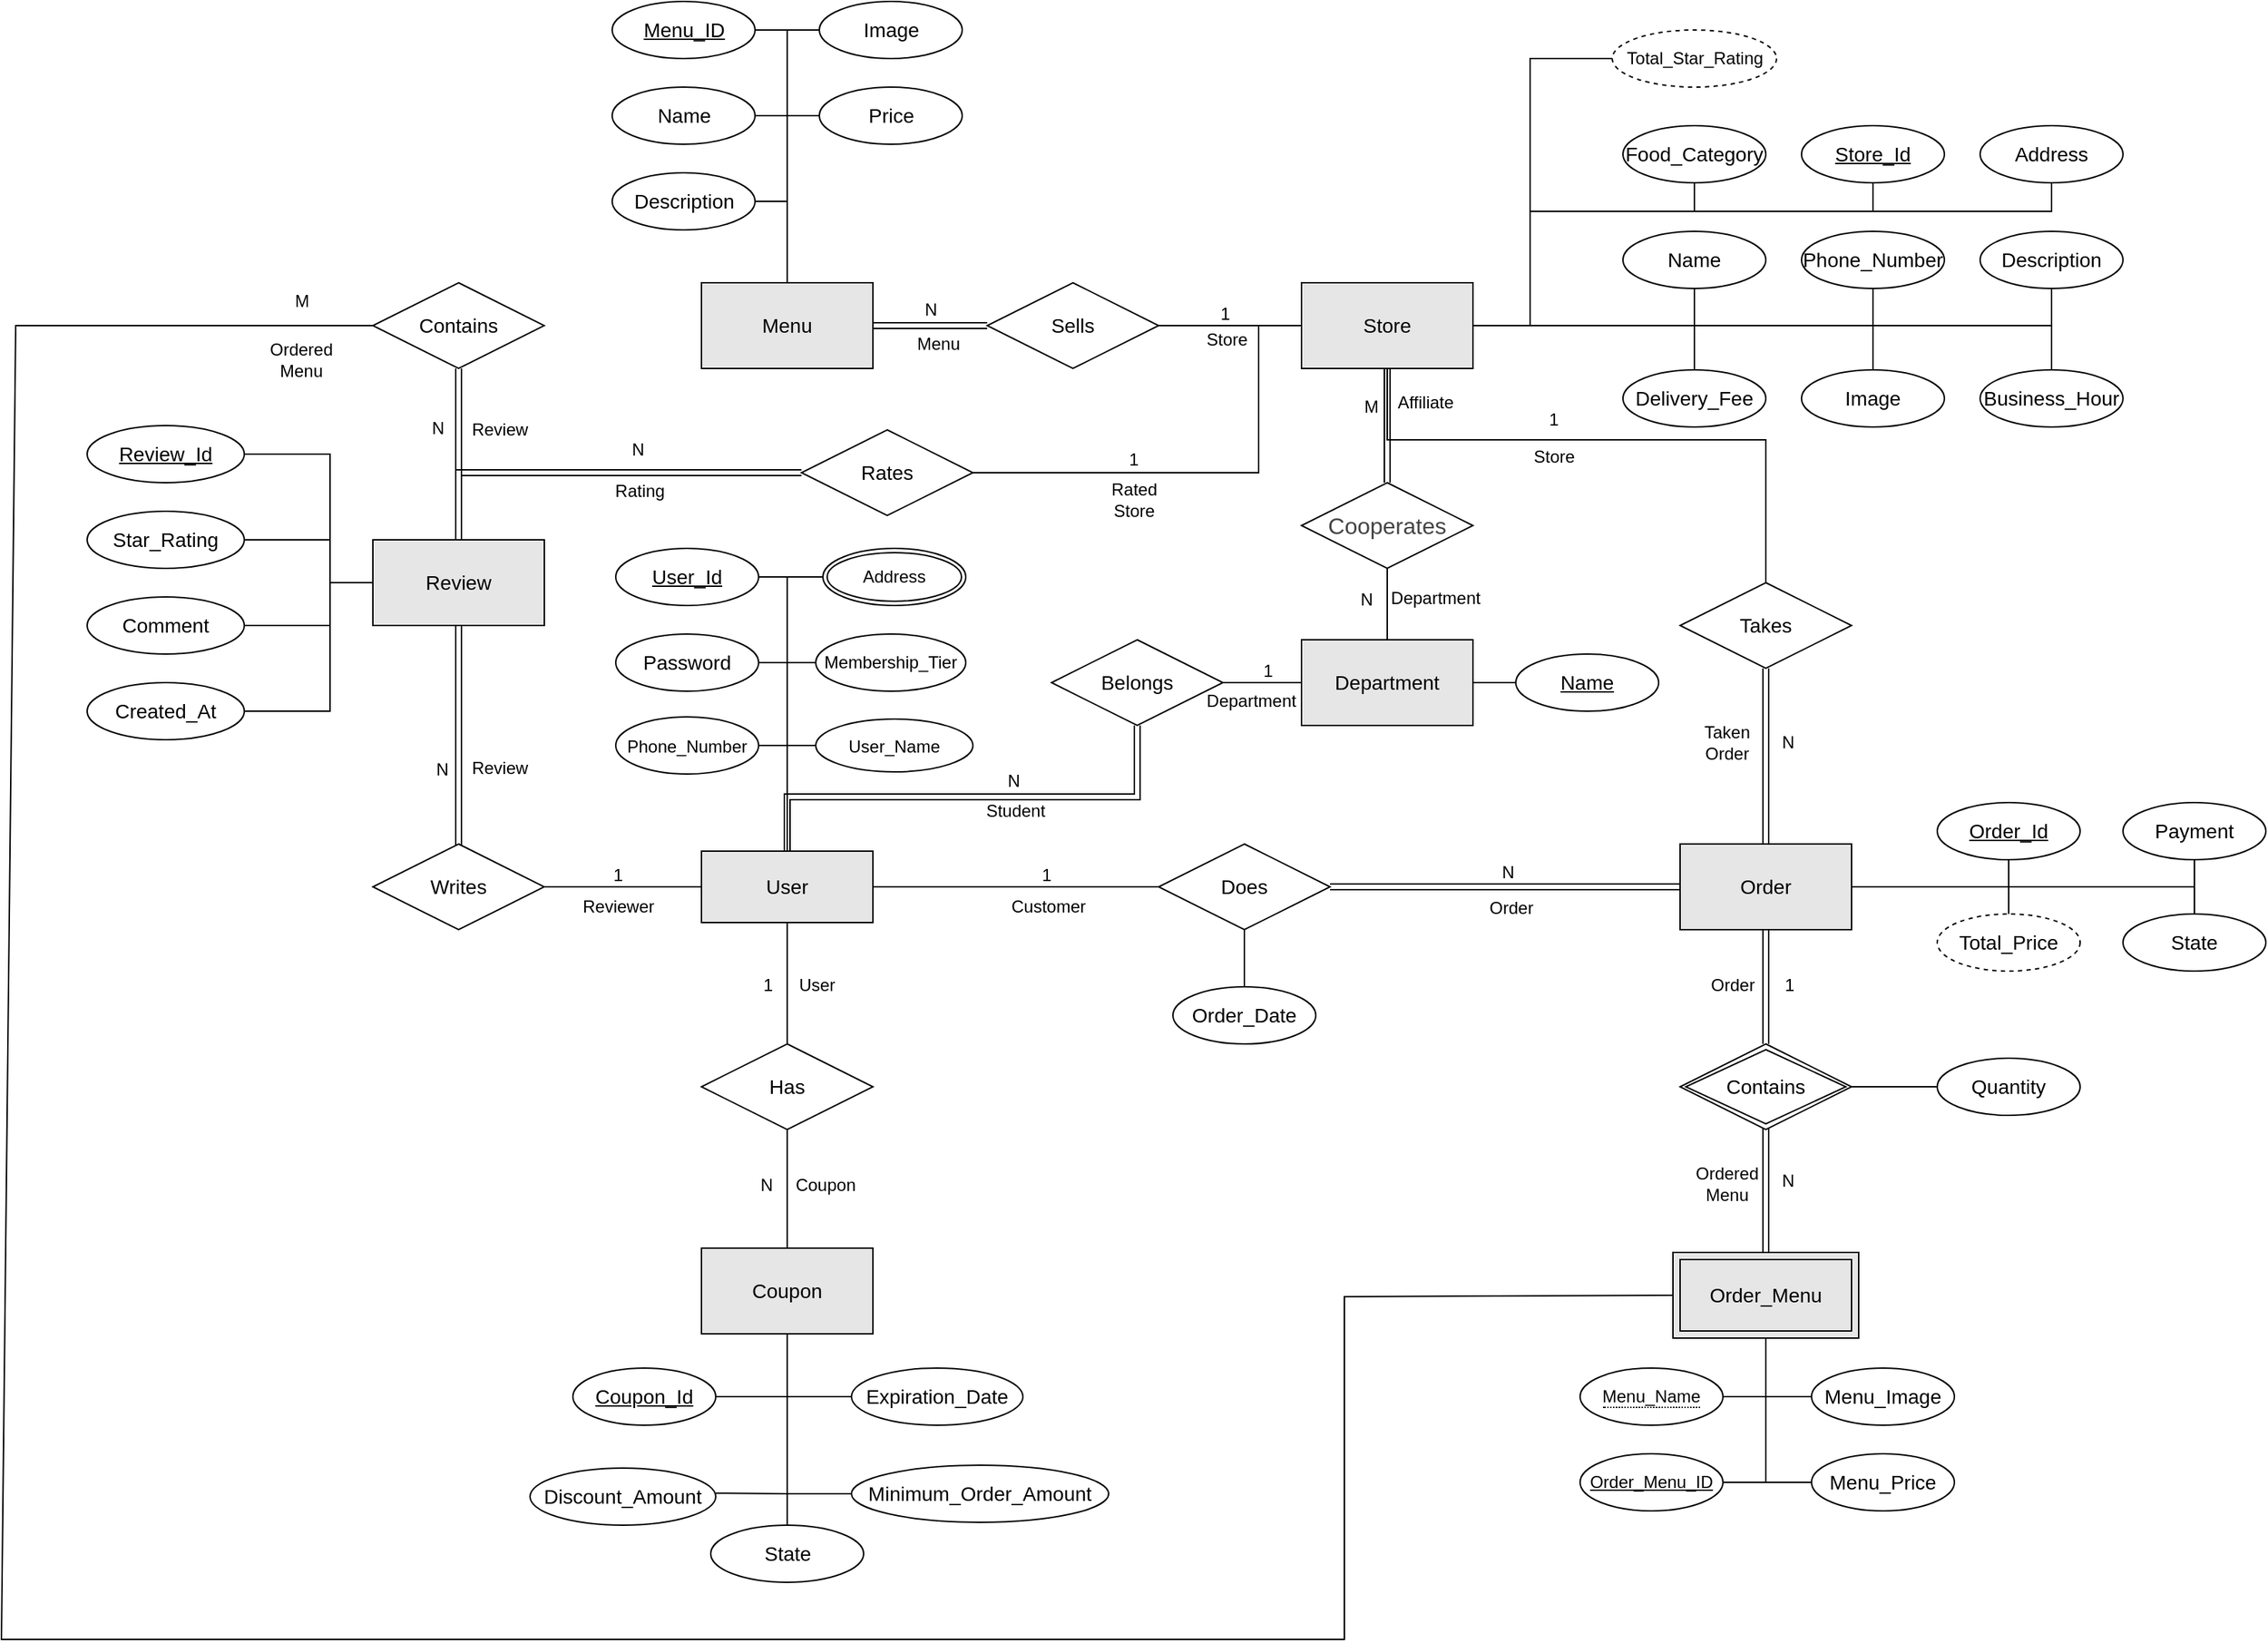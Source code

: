 <mxfile version="20.4.1" type="device"><diagram id="R2lEEEUBdFMjLlhIrx00" name="Page-1"><mxGraphModel dx="2926" dy="1026" grid="1" gridSize="10" guides="1" tooltips="1" connect="1" arrows="1" fold="1" page="1" pageScale="1" pageWidth="850" pageHeight="1100" math="0" shadow="0" extFonts="Permanent Marker^https://fonts.googleapis.com/css?family=Permanent+Marker"><root><mxCell id="0"/><mxCell id="1" parent="0"/><mxCell id="jQe9KhH2OmBvnfOYlKhN-51" value="&lt;font style=&quot;font-size: 14px;&quot;&gt;Order&lt;/font&gt;" style="rounded=0;whiteSpace=wrap;html=1;fillColor=#E6E6E6;" parent="1" vertex="1"><mxGeometry x="865" y="623" width="120" height="60" as="geometry"/></mxCell><mxCell id="jQe9KhH2OmBvnfOYlKhN-52" value="Order_Date" style="ellipse;whiteSpace=wrap;html=1;align=center;fontSize=14;" parent="1" vertex="1"><mxGeometry x="510" y="723" width="100" height="40" as="geometry"/></mxCell><mxCell id="jQe9KhH2OmBvnfOYlKhN-54" value="Order_Id" style="ellipse;whiteSpace=wrap;html=1;align=center;fontStyle=4;fontSize=14;" parent="1" vertex="1"><mxGeometry x="1045" y="594" width="100" height="40" as="geometry"/></mxCell><mxCell id="jQe9KhH2OmBvnfOYlKhN-67" value="&lt;span style=&quot;font-size: 14px;&quot;&gt;User&lt;br&gt;&lt;/span&gt;" style="rounded=0;whiteSpace=wrap;html=1;fillColor=#E6E6E6;" parent="1" vertex="1"><mxGeometry x="180" y="628" width="120" height="50" as="geometry"/></mxCell><mxCell id="jQe9KhH2OmBvnfOYlKhN-70" value="User_Id" style="ellipse;whiteSpace=wrap;html=1;align=center;fontStyle=4;fontSize=14;" parent="1" vertex="1"><mxGeometry x="120" y="416" width="100" height="40" as="geometry"/></mxCell><mxCell id="jQe9KhH2OmBvnfOYlKhN-74" value="Password" style="ellipse;whiteSpace=wrap;html=1;align=center;fontSize=14;" parent="1" vertex="1"><mxGeometry x="120" y="476" width="100" height="40" as="geometry"/></mxCell><mxCell id="jQe9KhH2OmBvnfOYlKhN-77" value="&lt;span style=&quot;font-size: 14px;&quot;&gt;Review&lt;/span&gt;" style="rounded=0;whiteSpace=wrap;html=1;fillColor=#E6E6E6;" parent="1" vertex="1"><mxGeometry x="-50" y="410" width="120" height="60" as="geometry"/></mxCell><mxCell id="jQe9KhH2OmBvnfOYlKhN-78" value="Comment" style="ellipse;whiteSpace=wrap;html=1;align=center;fontSize=14;" parent="1" vertex="1"><mxGeometry x="-250" y="450" width="110" height="40" as="geometry"/></mxCell><mxCell id="jQe9KhH2OmBvnfOYlKhN-82" value="Menu" style="whiteSpace=wrap;html=1;fontSize=14;fillColor=#E6E6E6;" parent="1" vertex="1"><mxGeometry x="180" y="230" width="120" height="60" as="geometry"/></mxCell><mxCell id="jQe9KhH2OmBvnfOYlKhN-83" value="Description" style="ellipse;whiteSpace=wrap;html=1;align=center;fontSize=14;" parent="1" vertex="1"><mxGeometry x="117.5" y="153" width="100" height="40" as="geometry"/></mxCell><mxCell id="jQe9KhH2OmBvnfOYlKhN-84" value="Price" style="ellipse;whiteSpace=wrap;html=1;align=center;fontSize=14;" parent="1" vertex="1"><mxGeometry x="262.5" y="93" width="100" height="40" as="geometry"/></mxCell><mxCell id="jQe9KhH2OmBvnfOYlKhN-86" value="Name" style="ellipse;whiteSpace=wrap;html=1;align=center;fontSize=14;" parent="1" vertex="1"><mxGeometry x="117.5" y="93" width="100" height="40" as="geometry"/></mxCell><mxCell id="jQe9KhH2OmBvnfOYlKhN-88" value="Image" style="ellipse;whiteSpace=wrap;html=1;align=center;fontSize=14;" parent="1" vertex="1"><mxGeometry x="262.5" y="33" width="100" height="40" as="geometry"/></mxCell><mxCell id="jQe9KhH2OmBvnfOYlKhN-90" value="&lt;span style=&quot;font-size: 14px;&quot;&gt;Coupon&lt;br&gt;&lt;/span&gt;" style="rounded=0;whiteSpace=wrap;html=1;fillColor=#E6E6E6;" parent="1" vertex="1"><mxGeometry x="180" y="906" width="120" height="60" as="geometry"/></mxCell><mxCell id="jQe9KhH2OmBvnfOYlKhN-94" value="Expiration_Date" style="ellipse;whiteSpace=wrap;html=1;align=center;fontSize=14;" parent="1" vertex="1"><mxGeometry x="285" y="990" width="120" height="40" as="geometry"/></mxCell><mxCell id="jQe9KhH2OmBvnfOYlKhN-95" value="Minimum_Order_Amount" style="ellipse;whiteSpace=wrap;html=1;align=center;fontSize=14;" parent="1" vertex="1"><mxGeometry x="285" y="1058" width="180" height="40" as="geometry"/></mxCell><mxCell id="jQe9KhH2OmBvnfOYlKhN-97" value="Coupon_Id" style="ellipse;whiteSpace=wrap;html=1;align=center;fontStyle=4;fontSize=14;" parent="1" vertex="1"><mxGeometry x="90" y="990" width="100" height="40" as="geometry"/></mxCell><mxCell id="jQe9KhH2OmBvnfOYlKhN-98" value="Menu_ID" style="ellipse;whiteSpace=wrap;html=1;align=center;fontStyle=4;fontSize=14;" parent="1" vertex="1"><mxGeometry x="117.5" y="33" width="100" height="40" as="geometry"/></mxCell><mxCell id="jQe9KhH2OmBvnfOYlKhN-99" value="Discount_Amount" style="ellipse;whiteSpace=wrap;html=1;align=center;fontSize=14;" parent="1" vertex="1"><mxGeometry x="60" y="1060" width="130" height="40" as="geometry"/></mxCell><mxCell id="jQe9KhH2OmBvnfOYlKhN-100" value="&lt;span style=&quot;font-size: 14px;&quot;&gt;Store&lt;/span&gt;" style="rounded=0;whiteSpace=wrap;html=1;fillColor=#E6E6E6;" parent="1" vertex="1"><mxGeometry x="600" y="230" width="120" height="60" as="geometry"/></mxCell><mxCell id="jQe9KhH2OmBvnfOYlKhN-101" value="Store_Id" style="ellipse;whiteSpace=wrap;html=1;align=center;fontStyle=4;fontSize=14;" parent="1" vertex="1"><mxGeometry x="950" y="120" width="100" height="40" as="geometry"/></mxCell><mxCell id="jQe9KhH2OmBvnfOYlKhN-102" value="Food_Category" style="ellipse;whiteSpace=wrap;html=1;align=center;fontSize=14;" parent="1" vertex="1"><mxGeometry x="825" y="120" width="100" height="40" as="geometry"/></mxCell><mxCell id="jQe9KhH2OmBvnfOYlKhN-103" value="Phone_Number" style="ellipse;whiteSpace=wrap;html=1;align=center;fontSize=14;" parent="1" vertex="1"><mxGeometry x="950" y="194" width="100" height="40" as="geometry"/></mxCell><mxCell id="jQe9KhH2OmBvnfOYlKhN-105" value="Name" style="ellipse;whiteSpace=wrap;html=1;align=center;fontSize=14;" parent="1" vertex="1"><mxGeometry x="825" y="194" width="100" height="40" as="geometry"/></mxCell><mxCell id="jQe9KhH2OmBvnfOYlKhN-106" value="Delivery_Fee" style="ellipse;whiteSpace=wrap;html=1;align=center;fontSize=14;" parent="1" vertex="1"><mxGeometry x="825" y="291" width="100" height="40" as="geometry"/></mxCell><mxCell id="jQe9KhH2OmBvnfOYlKhN-108" value="Description" style="ellipse;whiteSpace=wrap;html=1;align=center;fontSize=14;" parent="1" vertex="1"><mxGeometry x="1075" y="194" width="100" height="40" as="geometry"/></mxCell><mxCell id="jQe9KhH2OmBvnfOYlKhN-109" value="Address" style="ellipse;whiteSpace=wrap;html=1;align=center;fontSize=14;" parent="1" vertex="1"><mxGeometry x="1075" y="120" width="100" height="40" as="geometry"/></mxCell><mxCell id="jQe9KhH2OmBvnfOYlKhN-112" value="Does" style="shape=rhombus;perimeter=rhombusPerimeter;whiteSpace=wrap;html=1;align=center;fontSize=14;" parent="1" vertex="1"><mxGeometry x="500" y="623" width="120" height="60" as="geometry"/></mxCell><mxCell id="jQe9KhH2OmBvnfOYlKhN-137" value="Has" style="shape=rhombus;perimeter=rhombusPerimeter;whiteSpace=wrap;html=1;align=center;fontSize=14;" parent="1" vertex="1"><mxGeometry x="180" y="763" width="120" height="60" as="geometry"/></mxCell><mxCell id="jQe9KhH2OmBvnfOYlKhN-166" value="Sells" style="shape=rhombus;perimeter=rhombusPerimeter;whiteSpace=wrap;html=1;align=center;fontSize=14;" parent="1" vertex="1"><mxGeometry x="380" y="230" width="120" height="60" as="geometry"/></mxCell><mxCell id="jQe9KhH2OmBvnfOYlKhN-188" value="Quantity" style="ellipse;whiteSpace=wrap;html=1;align=center;fontSize=14;" parent="1" vertex="1"><mxGeometry x="1045" y="773" width="100" height="40" as="geometry"/></mxCell><mxCell id="jQe9KhH2OmBvnfOYlKhN-192" style="edgeStyle=orthogonalEdgeStyle;rounded=0;orthogonalLoop=1;jettySize=auto;html=1;exitX=0.5;exitY=1;exitDx=0;exitDy=0;fontSize=14;" parent="1" source="jQe9KhH2OmBvnfOYlKhN-188" target="jQe9KhH2OmBvnfOYlKhN-188" edge="1"><mxGeometry relative="1" as="geometry"/></mxCell><mxCell id="jQe9KhH2OmBvnfOYlKhN-195" style="edgeStyle=orthogonalEdgeStyle;rounded=0;orthogonalLoop=1;jettySize=auto;html=1;exitX=0.5;exitY=1;exitDx=0;exitDy=0;fontSize=14;" parent="1" edge="1"><mxGeometry relative="1" as="geometry"><mxPoint x="915" y="953" as="sourcePoint"/><mxPoint x="915" y="953" as="targetPoint"/></mxGeometry></mxCell><mxCell id="jQe9KhH2OmBvnfOYlKhN-223" value="" style="endArrow=none;html=1;rounded=0;fontSize=14;exitX=0;exitY=0.5;exitDx=0;exitDy=0;" parent="1" source="jQe9KhH2OmBvnfOYlKhN-166" edge="1"><mxGeometry width="50" height="50" relative="1" as="geometry"><mxPoint x="1439.645" y="-75.858" as="sourcePoint"/><mxPoint x="380" y="260" as="targetPoint"/></mxGeometry></mxCell><mxCell id="9bkJQVhKCYeDRtQOAwXz-4" value="Takes" style="shape=rhombus;perimeter=rhombusPerimeter;whiteSpace=wrap;html=1;align=center;fontSize=14;" parent="1" vertex="1"><mxGeometry x="865" y="440" width="120" height="60" as="geometry"/></mxCell><mxCell id="9bkJQVhKCYeDRtQOAwXz-5" value="&lt;span style=&quot;font-size: 14px;&quot;&gt;Order_Menu&lt;/span&gt;" style="shape=ext;margin=3;double=1;whiteSpace=wrap;html=1;align=center;fillColor=#E6E6E6;" parent="1" vertex="1"><mxGeometry x="860" y="909" width="130" height="60" as="geometry"/></mxCell><mxCell id="vuVO-9gHXIdTGGNlc-cS-1" style="edgeStyle=orthogonalEdgeStyle;rounded=0;orthogonalLoop=1;jettySize=auto;html=1;exitX=0.5;exitY=1;exitDx=0;exitDy=0;" parent="1" source="jQe9KhH2OmBvnfOYlKhN-101" target="jQe9KhH2OmBvnfOYlKhN-101" edge="1"><mxGeometry relative="1" as="geometry"/></mxCell><mxCell id="vuVO-9gHXIdTGGNlc-cS-3" value="Star_Rating" style="ellipse;whiteSpace=wrap;html=1;align=center;fontSize=14;" parent="1" vertex="1"><mxGeometry x="-250" y="390" width="110" height="40" as="geometry"/></mxCell><mxCell id="vuVO-9gHXIdTGGNlc-cS-4" value="Created_At" style="ellipse;whiteSpace=wrap;html=1;align=center;fontSize=14;" parent="1" vertex="1"><mxGeometry x="-250" y="510" width="110" height="40" as="geometry"/></mxCell><mxCell id="vuVO-9gHXIdTGGNlc-cS-6" value="&lt;u&gt;Review_Id&lt;/u&gt;" style="ellipse;whiteSpace=wrap;html=1;align=center;fontSize=14;" parent="1" vertex="1"><mxGeometry x="-250" y="330" width="110" height="40" as="geometry"/></mxCell><mxCell id="vuVO-9gHXIdTGGNlc-cS-17" value="Menu_Price" style="ellipse;whiteSpace=wrap;html=1;align=center;fontSize=14;" parent="1" vertex="1"><mxGeometry x="957" y="1050" width="100" height="40" as="geometry"/></mxCell><mxCell id="vuVO-9gHXIdTGGNlc-cS-20" value="Menu_Image" style="ellipse;whiteSpace=wrap;html=1;align=center;fontSize=14;" parent="1" vertex="1"><mxGeometry x="957" y="990" width="100" height="40" as="geometry"/></mxCell><mxCell id="vuVO-9gHXIdTGGNlc-cS-22" value="Image" style="ellipse;whiteSpace=wrap;html=1;align=center;fontSize=14;" parent="1" vertex="1"><mxGeometry x="950" y="291" width="100" height="40" as="geometry"/></mxCell><mxCell id="vuVO-9gHXIdTGGNlc-cS-24" value="Business_Hour" style="ellipse;whiteSpace=wrap;html=1;align=center;fontSize=14;" parent="1" vertex="1"><mxGeometry x="1075" y="291" width="100" height="40" as="geometry"/></mxCell><mxCell id="vuVO-9gHXIdTGGNlc-cS-26" value="" style="endArrow=none;html=1;rounded=0;entryX=0.5;entryY=1;entryDx=0;entryDy=0;exitX=0.5;exitY=0;exitDx=0;exitDy=0;" parent="1" source="jQe9KhH2OmBvnfOYlKhN-52" target="jQe9KhH2OmBvnfOYlKhN-112" edge="1"><mxGeometry width="50" height="50" relative="1" as="geometry"><mxPoint x="520" y="773" as="sourcePoint"/><mxPoint x="570" y="723" as="targetPoint"/></mxGeometry></mxCell><mxCell id="vuVO-9gHXIdTGGNlc-cS-32" value="Contains" style="shape=rhombus;perimeter=rhombusPerimeter;whiteSpace=wrap;html=1;align=center;fontSize=14;" parent="1" vertex="1"><mxGeometry x="-50" y="230" width="120" height="60" as="geometry"/></mxCell><mxCell id="vuVO-9gHXIdTGGNlc-cS-33" value="Rates" style="shape=rhombus;perimeter=rhombusPerimeter;whiteSpace=wrap;html=1;align=center;fontSize=14;" parent="1" vertex="1"><mxGeometry x="250" y="333" width="120" height="60" as="geometry"/></mxCell><mxCell id="vuVO-9gHXIdTGGNlc-cS-41" value="" style="endArrow=none;html=1;rounded=0;entryX=1;entryY=0.5;entryDx=0;entryDy=0;exitX=0;exitY=0.5;exitDx=0;exitDy=0;" parent="1" source="jQe9KhH2OmBvnfOYlKhN-77" target="vuVO-9gHXIdTGGNlc-cS-6" edge="1"><mxGeometry width="50" height="50" relative="1" as="geometry"><mxPoint x="-320" y="420" as="sourcePoint"/><mxPoint x="-270" y="370" as="targetPoint"/><Array as="points"><mxPoint x="-80" y="440"/><mxPoint x="-80" y="350"/></Array></mxGeometry></mxCell><mxCell id="vuVO-9gHXIdTGGNlc-cS-43" value="" style="endArrow=none;html=1;rounded=0;entryX=1;entryY=0.5;entryDx=0;entryDy=0;exitX=0;exitY=0.5;exitDx=0;exitDy=0;" parent="1" source="jQe9KhH2OmBvnfOYlKhN-77" target="vuVO-9gHXIdTGGNlc-cS-3" edge="1"><mxGeometry width="50" height="50" relative="1" as="geometry"><mxPoint x="-40" y="450.0" as="sourcePoint"/><mxPoint x="-130" y="360" as="targetPoint"/><Array as="points"><mxPoint x="-80" y="440"/><mxPoint x="-80" y="410"/></Array></mxGeometry></mxCell><mxCell id="vuVO-9gHXIdTGGNlc-cS-44" value="" style="endArrow=none;html=1;rounded=0;entryX=1;entryY=0.5;entryDx=0;entryDy=0;exitX=0;exitY=0.5;exitDx=0;exitDy=0;" parent="1" source="jQe9KhH2OmBvnfOYlKhN-77" target="vuVO-9gHXIdTGGNlc-cS-4" edge="1"><mxGeometry width="50" height="50" relative="1" as="geometry"><mxPoint x="-30" y="460.0" as="sourcePoint"/><mxPoint x="-120" y="370" as="targetPoint"/><Array as="points"><mxPoint x="-80" y="440"/><mxPoint x="-80" y="530"/></Array></mxGeometry></mxCell><mxCell id="vuVO-9gHXIdTGGNlc-cS-45" value="" style="endArrow=none;html=1;rounded=0;entryX=1;entryY=0.5;entryDx=0;entryDy=0;exitX=0;exitY=0.5;exitDx=0;exitDy=0;" parent="1" source="jQe9KhH2OmBvnfOYlKhN-77" target="jQe9KhH2OmBvnfOYlKhN-78" edge="1"><mxGeometry width="50" height="50" relative="1" as="geometry"><mxPoint x="-20" y="470.0" as="sourcePoint"/><mxPoint x="-110" y="380" as="targetPoint"/><Array as="points"><mxPoint x="-80" y="440"/><mxPoint x="-80" y="470"/></Array></mxGeometry></mxCell><mxCell id="vuVO-9gHXIdTGGNlc-cS-46" value="" style="endArrow=none;html=1;rounded=0;entryX=1;entryY=0.5;entryDx=0;entryDy=0;exitX=0.5;exitY=0;exitDx=0;exitDy=0;" parent="1" source="jQe9KhH2OmBvnfOYlKhN-82" target="jQe9KhH2OmBvnfOYlKhN-83" edge="1"><mxGeometry width="50" height="50" relative="1" as="geometry"><mxPoint x="-10" y="480.0" as="sourcePoint"/><mxPoint x="-100" y="390" as="targetPoint"/><Array as="points"><mxPoint x="240" y="173"/></Array></mxGeometry></mxCell><mxCell id="vuVO-9gHXIdTGGNlc-cS-47" value="" style="endArrow=none;html=1;rounded=0;entryX=1;entryY=0.5;entryDx=0;entryDy=0;" parent="1" target="jQe9KhH2OmBvnfOYlKhN-86" edge="1"><mxGeometry width="50" height="50" relative="1" as="geometry"><mxPoint x="240" y="230" as="sourcePoint"/><mxPoint x="227.5" y="160" as="targetPoint"/><Array as="points"><mxPoint x="240" y="113"/></Array></mxGeometry></mxCell><mxCell id="vuVO-9gHXIdTGGNlc-cS-48" value="" style="endArrow=none;html=1;rounded=0;entryX=1;entryY=0.5;entryDx=0;entryDy=0;" parent="1" target="jQe9KhH2OmBvnfOYlKhN-98" edge="1"><mxGeometry width="50" height="50" relative="1" as="geometry"><mxPoint x="240" y="170.0" as="sourcePoint"/><mxPoint x="220" y="30" as="targetPoint"/><Array as="points"><mxPoint x="240" y="53"/></Array></mxGeometry></mxCell><mxCell id="vuVO-9gHXIdTGGNlc-cS-49" value="" style="endArrow=none;html=1;rounded=0;entryX=0;entryY=0.5;entryDx=0;entryDy=0;exitX=0.5;exitY=0;exitDx=0;exitDy=0;" parent="1" source="jQe9KhH2OmBvnfOYlKhN-82" target="jQe9KhH2OmBvnfOYlKhN-88" edge="1"><mxGeometry width="50" height="50" relative="1" as="geometry"><mxPoint x="260" y="250.0" as="sourcePoint"/><mxPoint x="237.5" y="110" as="targetPoint"/><Array as="points"><mxPoint x="240" y="53"/></Array></mxGeometry></mxCell><mxCell id="vuVO-9gHXIdTGGNlc-cS-50" value="" style="endArrow=none;html=1;rounded=0;entryX=0;entryY=0.5;entryDx=0;entryDy=0;exitX=0.5;exitY=0;exitDx=0;exitDy=0;" parent="1" source="jQe9KhH2OmBvnfOYlKhN-82" target="jQe9KhH2OmBvnfOYlKhN-84" edge="1"><mxGeometry width="50" height="50" relative="1" as="geometry"><mxPoint x="250" y="240.0" as="sourcePoint"/><mxPoint x="272.5" y="40" as="targetPoint"/><Array as="points"><mxPoint x="240" y="113"/></Array></mxGeometry></mxCell><mxCell id="vuVO-9gHXIdTGGNlc-cS-51" value="" style="endArrow=none;html=1;rounded=0;entryX=0.5;entryY=1;entryDx=0;entryDy=0;exitX=1;exitY=0.5;exitDx=0;exitDy=0;" parent="1" source="jQe9KhH2OmBvnfOYlKhN-100" target="jQe9KhH2OmBvnfOYlKhN-102" edge="1"><mxGeometry width="50" height="50" relative="1" as="geometry"><mxPoint x="770" y="293.0" as="sourcePoint"/><mxPoint x="792.5" y="93" as="targetPoint"/><Array as="points"><mxPoint x="760" y="260"/><mxPoint x="760" y="180"/><mxPoint x="875" y="180"/></Array></mxGeometry></mxCell><mxCell id="vuVO-9gHXIdTGGNlc-cS-52" value="" style="endArrow=none;html=1;rounded=0;entryX=0.5;entryY=1;entryDx=0;entryDy=0;exitX=1;exitY=0.5;exitDx=0;exitDy=0;" parent="1" source="jQe9KhH2OmBvnfOYlKhN-100" target="jQe9KhH2OmBvnfOYlKhN-105" edge="1"><mxGeometry width="50" height="50" relative="1" as="geometry"><mxPoint x="730" y="270" as="sourcePoint"/><mxPoint x="810" y="150" as="targetPoint"/><Array as="points"><mxPoint x="760" y="260"/><mxPoint x="875" y="260"/></Array></mxGeometry></mxCell><mxCell id="vuVO-9gHXIdTGGNlc-cS-53" value="" style="endArrow=none;html=1;rounded=0;entryX=0.5;entryY=1;entryDx=0;entryDy=0;" parent="1" target="jQe9KhH2OmBvnfOYlKhN-101" edge="1"><mxGeometry width="50" height="50" relative="1" as="geometry"><mxPoint x="720" y="260" as="sourcePoint"/><mxPoint x="860" y="170" as="targetPoint"/><Array as="points"><mxPoint x="760" y="260"/><mxPoint x="760" y="180"/><mxPoint x="1000" y="180"/></Array></mxGeometry></mxCell><mxCell id="vuVO-9gHXIdTGGNlc-cS-54" value="" style="endArrow=none;html=1;rounded=0;entryX=0.5;entryY=1;entryDx=0;entryDy=0;exitX=1;exitY=0.5;exitDx=0;exitDy=0;" parent="1" source="jQe9KhH2OmBvnfOYlKhN-100" target="jQe9KhH2OmBvnfOYlKhN-109" edge="1"><mxGeometry width="50" height="50" relative="1" as="geometry"><mxPoint x="970" y="260" as="sourcePoint"/><mxPoint x="1100" y="160" as="targetPoint"/><Array as="points"><mxPoint x="760" y="260"/><mxPoint x="760" y="180"/><mxPoint x="1125" y="180"/></Array></mxGeometry></mxCell><mxCell id="vuVO-9gHXIdTGGNlc-cS-55" value="" style="endArrow=none;html=1;rounded=0;entryX=0.5;entryY=1;entryDx=0;entryDy=0;" parent="1" target="jQe9KhH2OmBvnfOYlKhN-103" edge="1"><mxGeometry width="50" height="50" relative="1" as="geometry"><mxPoint x="720" y="260" as="sourcePoint"/><mxPoint x="860" y="240" as="targetPoint"/><Array as="points"><mxPoint x="1000" y="260"/></Array></mxGeometry></mxCell><mxCell id="vuVO-9gHXIdTGGNlc-cS-56" value="" style="endArrow=none;html=1;rounded=0;exitX=1;exitY=0.5;exitDx=0;exitDy=0;entryX=0.5;entryY=1;entryDx=0;entryDy=0;" parent="1" target="jQe9KhH2OmBvnfOYlKhN-108" edge="1"><mxGeometry width="50" height="50" relative="1" as="geometry"><mxPoint x="995" y="260" as="sourcePoint"/><mxPoint x="1125" y="240" as="targetPoint"/><Array as="points"><mxPoint x="1035" y="260"/><mxPoint x="1125" y="260"/></Array></mxGeometry></mxCell><mxCell id="vuVO-9gHXIdTGGNlc-cS-57" value="" style="endArrow=none;html=1;rounded=0;entryX=0.5;entryY=0;entryDx=0;entryDy=0;" parent="1" target="jQe9KhH2OmBvnfOYlKhN-106" edge="1"><mxGeometry width="50" height="50" relative="1" as="geometry"><mxPoint x="720" y="260" as="sourcePoint"/><mxPoint x="850" y="300" as="targetPoint"/><Array as="points"><mxPoint x="875" y="260"/></Array></mxGeometry></mxCell><mxCell id="vuVO-9gHXIdTGGNlc-cS-58" value="" style="endArrow=none;html=1;rounded=0;entryX=0.5;entryY=0;entryDx=0;entryDy=0;" parent="1" target="vuVO-9gHXIdTGGNlc-cS-22" edge="1"><mxGeometry width="50" height="50" relative="1" as="geometry"><mxPoint x="870" y="260" as="sourcePoint"/><mxPoint x="1000" y="290" as="targetPoint"/><Array as="points"><mxPoint x="1000" y="260"/></Array></mxGeometry></mxCell><mxCell id="vuVO-9gHXIdTGGNlc-cS-59" value="" style="endArrow=none;html=1;rounded=0;exitX=1;exitY=0.5;exitDx=0;exitDy=0;entryX=0.5;entryY=0;entryDx=0;entryDy=0;" parent="1" source="jQe9KhH2OmBvnfOYlKhN-100" target="vuVO-9gHXIdTGGNlc-cS-24" edge="1"><mxGeometry width="50" height="50" relative="1" as="geometry"><mxPoint x="740" y="280" as="sourcePoint"/><mxPoint x="870" y="310" as="targetPoint"/><Array as="points"><mxPoint x="1125" y="260"/></Array></mxGeometry></mxCell><mxCell id="vuVO-9gHXIdTGGNlc-cS-61" value="Payment" style="ellipse;whiteSpace=wrap;html=1;align=center;fontSize=14;" parent="1" vertex="1"><mxGeometry x="1175" y="594" width="100" height="40" as="geometry"/></mxCell><mxCell id="vuVO-9gHXIdTGGNlc-cS-62" value="State" style="ellipse;whiteSpace=wrap;html=1;align=center;fontSize=14;" parent="1" vertex="1"><mxGeometry x="1175" y="672" width="100" height="40" as="geometry"/></mxCell><mxCell id="vuVO-9gHXIdTGGNlc-cS-64" value="Total_Price" style="ellipse;whiteSpace=wrap;html=1;align=center;dashed=1;fontSize=14;" parent="1" vertex="1"><mxGeometry x="1045" y="672" width="100" height="40" as="geometry"/></mxCell><mxCell id="vuVO-9gHXIdTGGNlc-cS-65" value="" style="endArrow=none;html=1;rounded=0;fontSize=14;exitX=1;exitY=0.5;exitDx=0;exitDy=0;entryX=0.5;entryY=1;entryDx=0;entryDy=0;" parent="1" source="jQe9KhH2OmBvnfOYlKhN-51" target="jQe9KhH2OmBvnfOYlKhN-54" edge="1"><mxGeometry width="50" height="50" relative="1" as="geometry"><mxPoint x="990" y="652.71" as="sourcePoint"/><mxPoint x="1105" y="653" as="targetPoint"/><Array as="points"><mxPoint x="1095" y="653"/></Array></mxGeometry></mxCell><mxCell id="vuVO-9gHXIdTGGNlc-cS-66" value="" style="endArrow=none;html=1;rounded=0;fontSize=14;entryX=0.5;entryY=1;entryDx=0;entryDy=0;exitX=1;exitY=0.5;exitDx=0;exitDy=0;" parent="1" source="jQe9KhH2OmBvnfOYlKhN-51" target="vuVO-9gHXIdTGGNlc-cS-61" edge="1"><mxGeometry width="50" height="50" relative="1" as="geometry"><mxPoint x="985" y="650" as="sourcePoint"/><mxPoint x="1105" y="644" as="targetPoint"/><Array as="points"><mxPoint x="1225" y="653"/></Array></mxGeometry></mxCell><mxCell id="vuVO-9gHXIdTGGNlc-cS-67" value="" style="endArrow=none;html=1;rounded=0;fontSize=14;entryX=0.5;entryY=0;entryDx=0;entryDy=0;exitX=1;exitY=0.5;exitDx=0;exitDy=0;" parent="1" source="jQe9KhH2OmBvnfOYlKhN-51" target="vuVO-9gHXIdTGGNlc-cS-64" edge="1"><mxGeometry width="50" height="50" relative="1" as="geometry"><mxPoint x="995" y="663" as="sourcePoint"/><mxPoint x="1235" y="644" as="targetPoint"/><Array as="points"><mxPoint x="1095" y="653"/></Array></mxGeometry></mxCell><mxCell id="vuVO-9gHXIdTGGNlc-cS-68" value="" style="endArrow=none;html=1;rounded=0;fontSize=14;entryX=0.5;entryY=0;entryDx=0;entryDy=0;exitX=1;exitY=0.5;exitDx=0;exitDy=0;" parent="1" source="jQe9KhH2OmBvnfOYlKhN-51" target="vuVO-9gHXIdTGGNlc-cS-62" edge="1"><mxGeometry width="50" height="50" relative="1" as="geometry"><mxPoint x="1015" y="678" as="sourcePoint"/><mxPoint x="1125" y="697" as="targetPoint"/><Array as="points"><mxPoint x="1225" y="653"/></Array></mxGeometry></mxCell><mxCell id="vuVO-9gHXIdTGGNlc-cS-69" value="" style="endArrow=none;html=1;rounded=0;fontSize=14;entryX=1;entryY=0.5;entryDx=0;entryDy=0;exitX=0;exitY=0.5;exitDx=0;exitDy=0;" parent="1" source="jQe9KhH2OmBvnfOYlKhN-188" target="8A7jmONzEqs6RHmOgob2-55" edge="1"><mxGeometry width="50" height="50" relative="1" as="geometry"><mxPoint x="935" y="773" as="sourcePoint"/><mxPoint x="985.0" y="793" as="targetPoint"/></mxGeometry></mxCell><mxCell id="KkIV8xz8ouu-yPMejoj8-1" value="" style="endArrow=none;html=1;rounded=0;fontSize=14;entryX=1;entryY=0.5;entryDx=0;entryDy=0;exitX=0.5;exitY=0;exitDx=0;exitDy=0;" parent="1" source="jQe9KhH2OmBvnfOYlKhN-67" target="jQe9KhH2OmBvnfOYlKhN-74" edge="1"><mxGeometry width="50" height="50" relative="1" as="geometry"><mxPoint x="320" y="634" as="sourcePoint"/><mxPoint x="320" y="554" as="targetPoint"/><Array as="points"><mxPoint x="240" y="496"/></Array></mxGeometry></mxCell><mxCell id="KkIV8xz8ouu-yPMejoj8-2" value="" style="endArrow=none;html=1;rounded=0;fontSize=14;entryX=1;entryY=0.5;entryDx=0;entryDy=0;exitX=0.5;exitY=0;exitDx=0;exitDy=0;" parent="1" source="jQe9KhH2OmBvnfOYlKhN-67" target="jQe9KhH2OmBvnfOYlKhN-70" edge="1"><mxGeometry width="50" height="50" relative="1" as="geometry"><mxPoint x="250" y="598" as="sourcePoint"/><mxPoint x="230" y="540" as="targetPoint"/><Array as="points"><mxPoint x="240" y="436"/></Array></mxGeometry></mxCell><mxCell id="KkIV8xz8ouu-yPMejoj8-3" value="" style="endArrow=none;html=1;rounded=0;fontSize=14;entryX=0;entryY=0.5;entryDx=0;entryDy=0;exitX=0.5;exitY=0;exitDx=0;exitDy=0;" parent="1" source="jQe9KhH2OmBvnfOYlKhN-67" target="KkIV8xz8ouu-yPMejoj8-15" edge="1"><mxGeometry width="50" height="50" relative="1" as="geometry"><mxPoint x="260" y="608" as="sourcePoint"/><mxPoint x="262.5" y="460.0" as="targetPoint"/><Array as="points"><mxPoint x="240" y="436"/></Array></mxGeometry></mxCell><mxCell id="KkIV8xz8ouu-yPMejoj8-4" value="" style="endArrow=none;html=1;rounded=0;fontSize=14;entryX=0;entryY=0.5;entryDx=0;entryDy=0;" parent="1" source="jQe9KhH2OmBvnfOYlKhN-67" target="8A7jmONzEqs6RHmOgob2-52" edge="1"><mxGeometry width="50" height="50" relative="1" as="geometry"><mxPoint x="270" y="618" as="sourcePoint"/><mxPoint x="265.0" y="520.0" as="targetPoint"/><Array as="points"><mxPoint x="240" y="496"/></Array></mxGeometry></mxCell><mxCell id="KkIV8xz8ouu-yPMejoj8-5" value="" style="endArrow=none;html=1;rounded=0;fontSize=14;entryX=1;entryY=0.5;entryDx=0;entryDy=0;exitX=0.5;exitY=1;exitDx=0;exitDy=0;" parent="1" source="jQe9KhH2OmBvnfOYlKhN-90" target="jQe9KhH2OmBvnfOYlKhN-97" edge="1"><mxGeometry width="50" height="50" relative="1" as="geometry"><mxPoint x="239.81" y="990" as="sourcePoint"/><mxPoint x="239.81" y="1073" as="targetPoint"/><Array as="points"><mxPoint x="240" y="1010"/></Array></mxGeometry></mxCell><mxCell id="KkIV8xz8ouu-yPMejoj8-6" value="" style="endArrow=none;html=1;rounded=0;fontSize=14;entryX=0.998;entryY=0.44;entryDx=0;entryDy=0;entryPerimeter=0;" parent="1" target="jQe9KhH2OmBvnfOYlKhN-99" edge="1"><mxGeometry width="50" height="50" relative="1" as="geometry"><mxPoint x="240" y="970" as="sourcePoint"/><mxPoint x="215" y="1020" as="targetPoint"/><Array as="points"><mxPoint x="240" y="1078"/></Array></mxGeometry></mxCell><mxCell id="KkIV8xz8ouu-yPMejoj8-7" value="" style="endArrow=none;html=1;rounded=0;fontSize=14;entryX=0;entryY=0.5;entryDx=0;entryDy=0;exitX=0.5;exitY=1;exitDx=0;exitDy=0;" parent="1" source="jQe9KhH2OmBvnfOYlKhN-90" target="jQe9KhH2OmBvnfOYlKhN-94" edge="1"><mxGeometry width="50" height="50" relative="1" as="geometry"><mxPoint x="250" y="980" as="sourcePoint"/><mxPoint x="214.74" y="1087.6" as="targetPoint"/><Array as="points"><mxPoint x="240" y="1010"/></Array></mxGeometry></mxCell><mxCell id="KkIV8xz8ouu-yPMejoj8-8" value="" style="endArrow=none;html=1;rounded=0;fontSize=14;entryX=0;entryY=0.5;entryDx=0;entryDy=0;exitX=0.5;exitY=1;exitDx=0;exitDy=0;" parent="1" source="jQe9KhH2OmBvnfOYlKhN-90" target="jQe9KhH2OmBvnfOYlKhN-95" edge="1"><mxGeometry width="50" height="50" relative="1" as="geometry"><mxPoint x="250" y="976" as="sourcePoint"/><mxPoint x="295.0" y="1020" as="targetPoint"/><Array as="points"><mxPoint x="240" y="1078"/></Array></mxGeometry></mxCell><mxCell id="KkIV8xz8ouu-yPMejoj8-9" value="" style="endArrow=none;html=1;rounded=0;fontSize=14;entryX=0;entryY=0.5;entryDx=0;entryDy=0;exitX=0.5;exitY=1;exitDx=0;exitDy=0;" parent="1" source="9bkJQVhKCYeDRtQOAwXz-5" target="vuVO-9gHXIdTGGNlc-cS-17" edge="1"><mxGeometry width="50" height="50" relative="1" as="geometry"><mxPoint x="935" y="980" as="sourcePoint"/><mxPoint x="970.0" y="1102" as="targetPoint"/><Array as="points"><mxPoint x="925" y="1070"/></Array></mxGeometry></mxCell><mxCell id="KkIV8xz8ouu-yPMejoj8-10" value="" style="endArrow=none;html=1;rounded=0;fontSize=14;entryX=0;entryY=0.5;entryDx=0;entryDy=0;exitX=0.5;exitY=1;exitDx=0;exitDy=0;" parent="1" source="9bkJQVhKCYeDRtQOAwXz-5" target="vuVO-9gHXIdTGGNlc-cS-20" edge="1"><mxGeometry width="50" height="50" relative="1" as="geometry"><mxPoint x="935.0" y="979" as="sourcePoint"/><mxPoint x="967" y="1080" as="targetPoint"/><Array as="points"><mxPoint x="925" y="1010"/></Array></mxGeometry></mxCell><mxCell id="KkIV8xz8ouu-yPMejoj8-12" value="" style="endArrow=none;html=1;rounded=0;fontSize=14;entryX=1;entryY=0.5;entryDx=0;entryDy=0;exitX=0.5;exitY=1;exitDx=0;exitDy=0;" parent="1" source="9bkJQVhKCYeDRtQOAwXz-5" target="Y69_fI-n9uj_rOtUJSpU-1" edge="1"><mxGeometry width="50" height="50" relative="1" as="geometry"><mxPoint x="935.0" y="979" as="sourcePoint"/><mxPoint x="895.0" y="1010" as="targetPoint"/><Array as="points"><mxPoint x="925" y="1010"/></Array></mxGeometry></mxCell><mxCell id="KkIV8xz8ouu-yPMejoj8-15" value="Address" style="ellipse;shape=doubleEllipse;margin=3;whiteSpace=wrap;html=1;align=center;fillColor=#FFFFFF;" parent="1" vertex="1"><mxGeometry x="265" y="416" width="100" height="40" as="geometry"/></mxCell><mxCell id="8A7jmONzEqs6RHmOgob2-12" value="" style="shape=link;html=1;rounded=0;entryX=0;entryY=0.5;entryDx=0;entryDy=0;exitX=1;exitY=0.5;exitDx=0;exitDy=0;" parent="1" source="jQe9KhH2OmBvnfOYlKhN-82" target="jQe9KhH2OmBvnfOYlKhN-166" edge="1"><mxGeometry relative="1" as="geometry"><mxPoint y="360" as="sourcePoint"/><mxPoint x="120" y="360" as="targetPoint"/></mxGeometry></mxCell><mxCell id="8A7jmONzEqs6RHmOgob2-13" value="N" style="resizable=0;html=1;align=right;verticalAlign=bottom;" parent="8A7jmONzEqs6RHmOgob2-12" connectable="0" vertex="1"><mxGeometry x="1" relative="1" as="geometry"><mxPoint x="-35" y="-3" as="offset"/></mxGeometry></mxCell><mxCell id="8A7jmONzEqs6RHmOgob2-19" value="" style="shape=link;html=1;rounded=0;exitX=0.5;exitY=1;exitDx=0;exitDy=0;entryX=0.5;entryY=0;entryDx=0;entryDy=0;" parent="1" source="vuVO-9gHXIdTGGNlc-cS-32" target="jQe9KhH2OmBvnfOYlKhN-77" edge="1"><mxGeometry relative="1" as="geometry"><mxPoint x="140" y="350" as="sourcePoint"/><mxPoint x="300" y="350" as="targetPoint"/></mxGeometry></mxCell><mxCell id="8A7jmONzEqs6RHmOgob2-20" value="N" style="resizable=0;html=1;align=right;verticalAlign=bottom;" parent="8A7jmONzEqs6RHmOgob2-19" connectable="0" vertex="1"><mxGeometry x="1" relative="1" as="geometry"><mxPoint x="-10" y="-70" as="offset"/></mxGeometry></mxCell><mxCell id="8A7jmONzEqs6RHmOgob2-21" value="" style="shape=link;html=1;rounded=0;entryX=0;entryY=0.5;entryDx=0;entryDy=0;exitX=0.5;exitY=0;exitDx=0;exitDy=0;" parent="1" target="vuVO-9gHXIdTGGNlc-cS-33" edge="1"><mxGeometry relative="1" as="geometry"><mxPoint x="10.0" y="393" as="sourcePoint"/><mxPoint x="230" y="362.62" as="targetPoint"/><Array as="points"><mxPoint x="10" y="363"/></Array></mxGeometry></mxCell><mxCell id="8A7jmONzEqs6RHmOgob2-22" value="N" style="resizable=0;html=1;align=right;verticalAlign=bottom;" parent="8A7jmONzEqs6RHmOgob2-21" connectable="0" vertex="1"><mxGeometry x="1" relative="1" as="geometry"><mxPoint x="-110" y="-8" as="offset"/></mxGeometry></mxCell><mxCell id="8A7jmONzEqs6RHmOgob2-23" value="" style="shape=link;html=1;rounded=0;exitX=0.5;exitY=1;exitDx=0;exitDy=0;entryX=0.5;entryY=0.117;entryDx=0;entryDy=0;entryPerimeter=0;" parent="1" source="jQe9KhH2OmBvnfOYlKhN-77" target="jQe9KhH2OmBvnfOYlKhN-155" edge="1"><mxGeometry relative="1" as="geometry"><mxPoint x="-140" y="683" as="sourcePoint"/><mxPoint x="10" y="580" as="targetPoint"/><Array as="points"><mxPoint x="10" y="620"/></Array></mxGeometry></mxCell><mxCell id="8A7jmONzEqs6RHmOgob2-24" value="N" style="resizable=0;html=1;align=right;verticalAlign=bottom;" parent="8A7jmONzEqs6RHmOgob2-23" connectable="0" vertex="1"><mxGeometry x="1" relative="1" as="geometry"><mxPoint x="-7" y="-51" as="offset"/></mxGeometry></mxCell><mxCell id="8A7jmONzEqs6RHmOgob2-27" value="" style="endArrow=none;html=1;rounded=0;entryX=0;entryY=0.5;entryDx=0;entryDy=0;" parent="1" source="jQe9KhH2OmBvnfOYlKhN-155" target="jQe9KhH2OmBvnfOYlKhN-67" edge="1"><mxGeometry relative="1" as="geometry"><mxPoint x="30" y="613.62" as="sourcePoint"/><mxPoint x="190" y="613.62" as="targetPoint"/></mxGeometry></mxCell><mxCell id="8A7jmONzEqs6RHmOgob2-28" value="1" style="resizable=0;html=1;align=right;verticalAlign=bottom;" parent="8A7jmONzEqs6RHmOgob2-27" connectable="0" vertex="1"><mxGeometry x="1" relative="1" as="geometry"><mxPoint x="-55" as="offset"/></mxGeometry></mxCell><mxCell id="8A7jmONzEqs6RHmOgob2-31" value="" style="endArrow=none;html=1;rounded=0;entryX=0;entryY=0.5;entryDx=0;entryDy=0;exitX=1;exitY=0.5;exitDx=0;exitDy=0;" parent="1" source="jQe9KhH2OmBvnfOYlKhN-67" target="jQe9KhH2OmBvnfOYlKhN-112" edge="1"><mxGeometry relative="1" as="geometry"><mxPoint x="260" y="690" as="sourcePoint"/><mxPoint x="420" y="690" as="targetPoint"/></mxGeometry></mxCell><mxCell id="8A7jmONzEqs6RHmOgob2-32" value="1" style="resizable=0;html=1;align=right;verticalAlign=bottom;" parent="8A7jmONzEqs6RHmOgob2-31" connectable="0" vertex="1"><mxGeometry x="1" relative="1" as="geometry"><mxPoint x="-75" as="offset"/></mxGeometry></mxCell><mxCell id="8A7jmONzEqs6RHmOgob2-33" value="" style="endArrow=none;html=1;rounded=0;exitX=0.5;exitY=1;exitDx=0;exitDy=0;entryX=0.5;entryY=0;entryDx=0;entryDy=0;" parent="1" source="jQe9KhH2OmBvnfOYlKhN-67" target="jQe9KhH2OmBvnfOYlKhN-137" edge="1"><mxGeometry relative="1" as="geometry"><mxPoint x="260" y="690" as="sourcePoint"/><mxPoint x="420" y="690" as="targetPoint"/></mxGeometry></mxCell><mxCell id="8A7jmONzEqs6RHmOgob2-34" value="1" style="resizable=0;html=1;align=right;verticalAlign=bottom;" parent="8A7jmONzEqs6RHmOgob2-33" connectable="0" vertex="1"><mxGeometry x="1" relative="1" as="geometry"><mxPoint x="-10" y="-33" as="offset"/></mxGeometry></mxCell><mxCell id="8A7jmONzEqs6RHmOgob2-35" value="" style="endArrow=none;html=1;rounded=0;exitX=0.5;exitY=1;exitDx=0;exitDy=0;entryX=0.5;entryY=0;entryDx=0;entryDy=0;" parent="1" source="jQe9KhH2OmBvnfOYlKhN-137" target="jQe9KhH2OmBvnfOYlKhN-90" edge="1"><mxGeometry relative="1" as="geometry"><mxPoint x="260" y="840" as="sourcePoint"/><mxPoint x="420" y="840" as="targetPoint"/></mxGeometry></mxCell><mxCell id="8A7jmONzEqs6RHmOgob2-36" value="N" style="resizable=0;html=1;align=right;verticalAlign=bottom;" parent="8A7jmONzEqs6RHmOgob2-35" connectable="0" vertex="1"><mxGeometry x="1" relative="1" as="geometry"><mxPoint x="-10" y="-36" as="offset"/></mxGeometry></mxCell><mxCell id="8A7jmONzEqs6RHmOgob2-37" value="" style="shape=link;html=1;rounded=0;entryX=0;entryY=0.5;entryDx=0;entryDy=0;exitX=1;exitY=0.5;exitDx=0;exitDy=0;" parent="1" source="jQe9KhH2OmBvnfOYlKhN-112" target="jQe9KhH2OmBvnfOYlKhN-51" edge="1"><mxGeometry relative="1" as="geometry"><mxPoint x="260" y="750" as="sourcePoint"/><mxPoint x="420" y="750" as="targetPoint"/></mxGeometry></mxCell><mxCell id="8A7jmONzEqs6RHmOgob2-38" value="N" style="resizable=0;html=1;align=right;verticalAlign=bottom;" parent="8A7jmONzEqs6RHmOgob2-37" connectable="0" vertex="1"><mxGeometry x="1" relative="1" as="geometry"><mxPoint x="-116" y="-2" as="offset"/></mxGeometry></mxCell><mxCell id="8A7jmONzEqs6RHmOgob2-39" value="" style="shape=link;html=1;rounded=0;entryX=0.5;entryY=1;entryDx=0;entryDy=0;" parent="1" source="jQe9KhH2OmBvnfOYlKhN-51" target="9bkJQVhKCYeDRtQOAwXz-4" edge="1"><mxGeometry relative="1" as="geometry"><mxPoint x="560" y="620" as="sourcePoint"/><mxPoint x="720" y="620" as="targetPoint"/></mxGeometry></mxCell><mxCell id="8A7jmONzEqs6RHmOgob2-40" value="N" style="resizable=0;html=1;align=right;verticalAlign=bottom;" parent="8A7jmONzEqs6RHmOgob2-39" connectable="0" vertex="1"><mxGeometry x="1" relative="1" as="geometry"><mxPoint x="20" y="60" as="offset"/></mxGeometry></mxCell><mxCell id="8A7jmONzEqs6RHmOgob2-41" value="" style="shape=link;html=1;rounded=0;entryX=0.5;entryY=1;entryDx=0;entryDy=0;exitX=0.5;exitY=0;exitDx=0;exitDy=0;" parent="1" source="8A7jmONzEqs6RHmOgob2-55" target="jQe9KhH2OmBvnfOYlKhN-51" edge="1"><mxGeometry relative="1" as="geometry"><mxPoint x="925.0" y="763" as="sourcePoint"/><mxPoint x="985" y="660" as="targetPoint"/></mxGeometry></mxCell><mxCell id="8A7jmONzEqs6RHmOgob2-42" value="1" style="resizable=0;html=1;align=right;verticalAlign=bottom;" parent="8A7jmONzEqs6RHmOgob2-41" connectable="0" vertex="1"><mxGeometry x="1" relative="1" as="geometry"><mxPoint x="20" y="47" as="offset"/></mxGeometry></mxCell><mxCell id="8A7jmONzEqs6RHmOgob2-43" value="" style="shape=link;html=1;rounded=0;exitX=0.5;exitY=0;exitDx=0;exitDy=0;" parent="1" source="9bkJQVhKCYeDRtQOAwXz-5" edge="1"><mxGeometry relative="1" as="geometry"><mxPoint x="655" y="840" as="sourcePoint"/><mxPoint x="925" y="820" as="targetPoint"/></mxGeometry></mxCell><mxCell id="8A7jmONzEqs6RHmOgob2-44" value="N" style="resizable=0;html=1;align=right;verticalAlign=bottom;" parent="8A7jmONzEqs6RHmOgob2-43" connectable="0" vertex="1"><mxGeometry x="1" relative="1" as="geometry"><mxPoint x="20" y="47" as="offset"/></mxGeometry></mxCell><mxCell id="8A7jmONzEqs6RHmOgob2-45" value="" style="endArrow=none;html=1;rounded=0;entryX=0.5;entryY=1;entryDx=0;entryDy=0;" parent="1" source="9bkJQVhKCYeDRtQOAwXz-4" target="jQe9KhH2OmBvnfOYlKhN-100" edge="1"><mxGeometry relative="1" as="geometry"><mxPoint x="560" y="350" as="sourcePoint"/><mxPoint x="720" y="350" as="targetPoint"/><Array as="points"><mxPoint x="925" y="340"/><mxPoint x="660" y="340"/></Array></mxGeometry></mxCell><mxCell id="8A7jmONzEqs6RHmOgob2-46" value="1" style="resizable=0;html=1;align=right;verticalAlign=bottom;" parent="8A7jmONzEqs6RHmOgob2-45" connectable="0" vertex="1"><mxGeometry x="1" relative="1" as="geometry"><mxPoint x="120" y="44" as="offset"/></mxGeometry></mxCell><mxCell id="8A7jmONzEqs6RHmOgob2-47" value="" style="endArrow=none;html=1;rounded=0;exitX=1;exitY=0.5;exitDx=0;exitDy=0;entryX=0;entryY=0.5;entryDx=0;entryDy=0;" parent="1" source="jQe9KhH2OmBvnfOYlKhN-166" target="jQe9KhH2OmBvnfOYlKhN-100" edge="1"><mxGeometry relative="1" as="geometry"><mxPoint x="540" y="260" as="sourcePoint"/><mxPoint x="720" y="250" as="targetPoint"/></mxGeometry></mxCell><mxCell id="8A7jmONzEqs6RHmOgob2-48" value="1" style="resizable=0;html=1;align=right;verticalAlign=bottom;" parent="8A7jmONzEqs6RHmOgob2-47" connectable="0" vertex="1"><mxGeometry x="1" relative="1" as="geometry"><mxPoint x="-50" as="offset"/></mxGeometry></mxCell><mxCell id="8A7jmONzEqs6RHmOgob2-49" value="" style="endArrow=none;html=1;rounded=0;exitX=1;exitY=0.5;exitDx=0;exitDy=0;entryX=0;entryY=0.5;entryDx=0;entryDy=0;" parent="1" source="vuVO-9gHXIdTGGNlc-cS-33" target="jQe9KhH2OmBvnfOYlKhN-100" edge="1"><mxGeometry relative="1" as="geometry"><mxPoint x="390" y="362.55" as="sourcePoint"/><mxPoint x="600" y="243" as="targetPoint"/><Array as="points"><mxPoint x="570" y="363"/><mxPoint x="570" y="260"/></Array></mxGeometry></mxCell><mxCell id="8A7jmONzEqs6RHmOgob2-50" value="N" style="resizable=0;html=1;align=right;verticalAlign=bottom;" parent="8A7jmONzEqs6RHmOgob2-49" connectable="0" vertex="1"><mxGeometry x="1" relative="1" as="geometry"><mxPoint x="50" y="200" as="offset"/></mxGeometry></mxCell><mxCell id="8A7jmONzEqs6RHmOgob2-52" value="&lt;font style=&quot;font-size: 12px;&quot;&gt;Membership_Tier&lt;/font&gt;" style="ellipse;whiteSpace=wrap;html=1;align=center;" parent="1" vertex="1"><mxGeometry x="260" y="476" width="105" height="40" as="geometry"/></mxCell><mxCell id="8A7jmONzEqs6RHmOgob2-55" value="&lt;span style=&quot;font-size: 14px;&quot;&gt;Contains&lt;/span&gt;" style="shape=rhombus;double=1;perimeter=rhombusPerimeter;whiteSpace=wrap;html=1;align=center;fontSize=12;" parent="1" vertex="1"><mxGeometry x="865" y="763" width="120" height="60" as="geometry"/></mxCell><mxCell id="8A7jmONzEqs6RHmOgob2-58" value="&lt;span style=&quot;font-size: 14px;&quot;&gt;Department&lt;/span&gt;" style="rounded=0;whiteSpace=wrap;html=1;fillColor=#E6E6E6;" parent="1" vertex="1"><mxGeometry x="600" y="480" width="120" height="60" as="geometry"/></mxCell><mxCell id="8A7jmONzEqs6RHmOgob2-63" value="Belongs" style="shape=rhombus;perimeter=rhombusPerimeter;whiteSpace=wrap;html=1;align=center;fontSize=14;" parent="1" vertex="1"><mxGeometry x="425" y="480" width="120" height="60" as="geometry"/></mxCell><mxCell id="8A7jmONzEqs6RHmOgob2-65" value="&lt;span style=&quot;color: rgb(68, 68, 68); font-family: noto, notojp, notokr, Helvetica, &amp;quot;Microsoft YaHei&amp;quot;, &amp;quot;Apple SD Gothic Neo&amp;quot;, &amp;quot;Malgun Gothic&amp;quot;, &amp;quot;맑은 고딕&amp;quot;, Dotum, 돋움, sans-serif; font-size: 16px; text-align: left; background-color: rgb(255, 255, 255);&quot;&gt;Cooperates&lt;/span&gt;" style="shape=rhombus;perimeter=rhombusPerimeter;whiteSpace=wrap;html=1;align=center;fontSize=14;" parent="1" vertex="1"><mxGeometry x="600" y="370" width="120" height="60" as="geometry"/></mxCell><mxCell id="8A7jmONzEqs6RHmOgob2-67" value="" style="endArrow=none;html=1;rounded=0;fontSize=14;entryX=0.5;entryY=1;entryDx=0;entryDy=0;exitX=0.5;exitY=0;exitDx=0;exitDy=0;" parent="1" source="8A7jmONzEqs6RHmOgob2-58" target="8A7jmONzEqs6RHmOgob2-65" edge="1"><mxGeometry relative="1" as="geometry"><mxPoint x="560" y="460" as="sourcePoint"/><mxPoint x="720" y="460" as="targetPoint"/></mxGeometry></mxCell><mxCell id="8A7jmONzEqs6RHmOgob2-68" value="" style="endArrow=none;html=1;rounded=0;fontSize=14;exitX=1;exitY=0.5;exitDx=0;exitDy=0;entryX=0;entryY=0.5;entryDx=0;entryDy=0;" parent="1" source="8A7jmONzEqs6RHmOgob2-63" target="8A7jmONzEqs6RHmOgob2-58" edge="1"><mxGeometry relative="1" as="geometry"><mxPoint x="560" y="460" as="sourcePoint"/><mxPoint x="720" y="460" as="targetPoint"/></mxGeometry></mxCell><mxCell id="8A7jmONzEqs6RHmOgob2-70" value="Name" style="ellipse;whiteSpace=wrap;html=1;align=center;fontStyle=4;fontSize=14;" parent="1" vertex="1"><mxGeometry x="750" y="490" width="100" height="40" as="geometry"/></mxCell><mxCell id="8A7jmONzEqs6RHmOgob2-71" value="" style="endArrow=none;html=1;rounded=0;fontSize=14;exitX=0;exitY=0.5;exitDx=0;exitDy=0;entryX=1;entryY=0.5;entryDx=0;entryDy=0;" parent="1" source="8A7jmONzEqs6RHmOgob2-70" target="8A7jmONzEqs6RHmOgob2-58" edge="1"><mxGeometry relative="1" as="geometry"><mxPoint x="555" y="520" as="sourcePoint"/><mxPoint x="610" y="520" as="targetPoint"/></mxGeometry></mxCell><mxCell id="8A7jmONzEqs6RHmOgob2-72" value="1" style="resizable=0;html=1;align=right;verticalAlign=bottom;" parent="1" connectable="0" vertex="1"><mxGeometry x="580" y="510" as="geometry"/></mxCell><mxCell id="8A7jmONzEqs6RHmOgob2-73" value="N" style="resizable=0;html=1;align=right;verticalAlign=bottom;" parent="1" connectable="0" vertex="1"><mxGeometry x="789.997" y="652" as="geometry"><mxPoint x="-386" y="-65" as="offset"/></mxGeometry></mxCell><mxCell id="8A7jmONzEqs6RHmOgob2-76" value="1" style="resizable=0;html=1;align=right;verticalAlign=bottom;" parent="1" connectable="0" vertex="1"><mxGeometry x="486.435" y="362" as="geometry"/></mxCell><mxCell id="8A7jmONzEqs6RHmOgob2-77" value="M" style="resizable=0;html=1;align=right;verticalAlign=bottom;" parent="1" connectable="0" vertex="1"><mxGeometry x="640.005" y="311" as="geometry"><mxPoint x="14" y="14" as="offset"/></mxGeometry></mxCell><mxCell id="8A7jmONzEqs6RHmOgob2-78" value="" style="shape=link;html=1;rounded=0;fontSize=14;exitX=0.5;exitY=0;exitDx=0;exitDy=0;entryX=0.5;entryY=1;entryDx=0;entryDy=0;" parent="1" source="jQe9KhH2OmBvnfOYlKhN-67" target="8A7jmONzEqs6RHmOgob2-63" edge="1"><mxGeometry relative="1" as="geometry"><mxPoint x="380" y="630" as="sourcePoint"/><mxPoint x="310" y="610" as="targetPoint"/><Array as="points"><mxPoint x="240" y="590"/><mxPoint x="360" y="590"/><mxPoint x="485" y="590"/></Array></mxGeometry></mxCell><mxCell id="8A7jmONzEqs6RHmOgob2-80" value="" style="shape=link;html=1;rounded=0;fontSize=14;entryX=0.5;entryY=1;entryDx=0;entryDy=0;exitX=0.5;exitY=0;exitDx=0;exitDy=0;" parent="1" source="8A7jmONzEqs6RHmOgob2-65" target="jQe9KhH2OmBvnfOYlKhN-100" edge="1"><mxGeometry relative="1" as="geometry"><mxPoint x="420" y="400" as="sourcePoint"/><mxPoint x="580" y="400" as="targetPoint"/><Array as="points"/></mxGeometry></mxCell><mxCell id="aQBTaKc07QPCer7ow0d7-2" value="Review" style="text;html=1;strokeColor=none;fillColor=none;align=center;verticalAlign=middle;whiteSpace=wrap;rounded=0;" parent="1" vertex="1"><mxGeometry x="9" y="318" width="60" height="30" as="geometry"/></mxCell><mxCell id="aQBTaKc07QPCer7ow0d7-3" value="Review" style="text;html=1;strokeColor=none;fillColor=none;align=center;verticalAlign=middle;whiteSpace=wrap;rounded=0;" parent="1" vertex="1"><mxGeometry x="9" y="555" width="60" height="30" as="geometry"/></mxCell><mxCell id="aQBTaKc07QPCer7ow0d7-4" value="Reviewer" style="text;html=1;strokeColor=none;fillColor=none;align=center;verticalAlign=middle;whiteSpace=wrap;rounded=0;" parent="1" vertex="1"><mxGeometry x="92" y="652" width="60" height="30" as="geometry"/></mxCell><mxCell id="aQBTaKc07QPCer7ow0d7-5" value="User" style="text;html=1;strokeColor=none;fillColor=none;align=center;verticalAlign=middle;whiteSpace=wrap;rounded=0;" parent="1" vertex="1"><mxGeometry x="231" y="707" width="60" height="30" as="geometry"/></mxCell><mxCell id="aQBTaKc07QPCer7ow0d7-6" value="Coupon" style="text;html=1;strokeColor=none;fillColor=none;align=center;verticalAlign=middle;whiteSpace=wrap;rounded=0;" parent="1" vertex="1"><mxGeometry x="237" y="847" width="60" height="30" as="geometry"/></mxCell><mxCell id="aQBTaKc07QPCer7ow0d7-7" value="Customer" style="text;html=1;strokeColor=none;fillColor=none;align=center;verticalAlign=middle;whiteSpace=wrap;rounded=0;" parent="1" vertex="1"><mxGeometry x="393" y="652" width="60" height="30" as="geometry"/></mxCell><mxCell id="aQBTaKc07QPCer7ow0d7-8" value="Order" style="text;html=1;strokeColor=none;fillColor=none;align=center;verticalAlign=middle;whiteSpace=wrap;rounded=0;" parent="1" vertex="1"><mxGeometry x="717" y="653" width="60" height="30" as="geometry"/></mxCell><mxCell id="aQBTaKc07QPCer7ow0d7-9" value="Rating" style="text;html=1;strokeColor=none;fillColor=none;align=center;verticalAlign=middle;whiteSpace=wrap;rounded=0;" parent="1" vertex="1"><mxGeometry x="107" y="361" width="60" height="30" as="geometry"/></mxCell><mxCell id="aQBTaKc07QPCer7ow0d7-10" value="Rated Store" style="text;html=1;strokeColor=none;fillColor=none;align=center;verticalAlign=middle;whiteSpace=wrap;rounded=0;" parent="1" vertex="1"><mxGeometry x="453" y="367" width="60" height="30" as="geometry"/></mxCell><mxCell id="aQBTaKc07QPCer7ow0d7-11" value="Student" style="text;html=1;strokeColor=none;fillColor=none;align=center;verticalAlign=middle;whiteSpace=wrap;rounded=0;" parent="1" vertex="1"><mxGeometry x="370" y="585" width="60" height="30" as="geometry"/></mxCell><mxCell id="aQBTaKc07QPCer7ow0d7-12" value="&lt;font style=&quot;font-size: 12px;&quot;&gt;Phone_Number&lt;/font&gt;" style="ellipse;whiteSpace=wrap;html=1;align=center;fontSize=14;" parent="1" vertex="1"><mxGeometry x="120" y="534" width="100" height="40" as="geometry"/></mxCell><mxCell id="aQBTaKc07QPCer7ow0d7-13" value="" style="endArrow=none;html=1;rounded=0;exitX=1;exitY=0.5;exitDx=0;exitDy=0;" parent="1" source="aQBTaKc07QPCer7ow0d7-12" edge="1"><mxGeometry width="50" height="50" relative="1" as="geometry"><mxPoint x="270" y="540" as="sourcePoint"/><mxPoint x="240" y="554" as="targetPoint"/></mxGeometry></mxCell><mxCell id="jQe9KhH2OmBvnfOYlKhN-155" value="Writes" style="shape=rhombus;perimeter=rhombusPerimeter;whiteSpace=wrap;html=1;align=center;fontSize=14;" parent="1" vertex="1"><mxGeometry x="-50" y="623" width="120" height="60" as="geometry"/></mxCell><mxCell id="aQBTaKc07QPCer7ow0d7-19" value="Department" style="text;html=1;strokeColor=none;fillColor=none;align=center;verticalAlign=middle;whiteSpace=wrap;rounded=0;" parent="1" vertex="1"><mxGeometry x="664" y="436" width="60" height="30" as="geometry"/></mxCell><mxCell id="aQBTaKc07QPCer7ow0d7-20" value="Affiliate" style="text;html=1;strokeColor=none;fillColor=none;align=center;verticalAlign=middle;whiteSpace=wrap;rounded=0;" parent="1" vertex="1"><mxGeometry x="657" y="299" width="60" height="30" as="geometry"/></mxCell><mxCell id="aQBTaKc07QPCer7ow0d7-21" value="Store" style="text;html=1;strokeColor=none;fillColor=none;align=center;verticalAlign=middle;whiteSpace=wrap;rounded=0;" parent="1" vertex="1"><mxGeometry x="747" y="337" width="60" height="30" as="geometry"/></mxCell><mxCell id="aQBTaKc07QPCer7ow0d7-22" value="Taken&lt;br&gt;Order" style="text;html=1;strokeColor=none;fillColor=none;align=center;verticalAlign=middle;whiteSpace=wrap;rounded=0;" parent="1" vertex="1"><mxGeometry x="868" y="537" width="60" height="30" as="geometry"/></mxCell><mxCell id="aQBTaKc07QPCer7ow0d7-23" value="Order" style="text;html=1;strokeColor=none;fillColor=none;align=center;verticalAlign=middle;whiteSpace=wrap;rounded=0;" parent="1" vertex="1"><mxGeometry x="872" y="707" width="60" height="30" as="geometry"/></mxCell><mxCell id="aQBTaKc07QPCer7ow0d7-24" value="Ordered&lt;br&gt;Menu" style="text;html=1;strokeColor=none;fillColor=none;align=center;verticalAlign=middle;whiteSpace=wrap;rounded=0;" parent="1" vertex="1"><mxGeometry x="868" y="846" width="60" height="30" as="geometry"/></mxCell><mxCell id="aQBTaKc07QPCer7ow0d7-25" value="Store" style="text;html=1;strokeColor=none;fillColor=none;align=center;verticalAlign=middle;whiteSpace=wrap;rounded=0;" parent="1" vertex="1"><mxGeometry x="518" y="255" width="60" height="30" as="geometry"/></mxCell><mxCell id="aQBTaKc07QPCer7ow0d7-26" value="Department" style="text;html=1;strokeColor=none;fillColor=none;align=center;verticalAlign=middle;whiteSpace=wrap;rounded=0;" parent="1" vertex="1"><mxGeometry x="535" y="508" width="60" height="30" as="geometry"/></mxCell><mxCell id="aQBTaKc07QPCer7ow0d7-27" value="Menu" style="text;html=1;strokeColor=none;fillColor=none;align=center;verticalAlign=middle;whiteSpace=wrap;rounded=0;" parent="1" vertex="1"><mxGeometry x="316" y="258" width="60" height="30" as="geometry"/></mxCell><mxCell id="0GdZlNu-QVBH0w1OWRtz-2" value="Total_Star_Rating" style="ellipse;whiteSpace=wrap;html=1;align=center;dashed=1;" parent="1" vertex="1"><mxGeometry x="817.5" y="53" width="115" height="40" as="geometry"/></mxCell><mxCell id="0GdZlNu-QVBH0w1OWRtz-4" value="" style="endArrow=none;html=1;rounded=0;exitX=0;exitY=0.5;exitDx=0;exitDy=0;entryX=1;entryY=0.5;entryDx=0;entryDy=0;" parent="1" source="0GdZlNu-QVBH0w1OWRtz-2" target="jQe9KhH2OmBvnfOYlKhN-100" edge="1"><mxGeometry relative="1" as="geometry"><mxPoint x="640" y="130" as="sourcePoint"/><mxPoint x="760" y="73" as="targetPoint"/><Array as="points"><mxPoint x="760" y="73"/><mxPoint x="760" y="260"/></Array></mxGeometry></mxCell><mxCell id="Y69_fI-n9uj_rOtUJSpU-1" value="&lt;span style=&quot;border-bottom: 1px dotted&quot;&gt;Menu_Name&lt;/span&gt;" style="ellipse;whiteSpace=wrap;html=1;align=center;" parent="1" vertex="1"><mxGeometry x="795" y="990" width="100" height="40" as="geometry"/></mxCell><mxCell id="9Js6MCo8jdIhSpG1TqN2-1" value="State" style="ellipse;whiteSpace=wrap;html=1;align=center;fontSize=14;" vertex="1" parent="1"><mxGeometry x="186.5" y="1100" width="107" height="40" as="geometry"/></mxCell><mxCell id="9Js6MCo8jdIhSpG1TqN2-3" value="" style="endArrow=none;html=1;rounded=0;entryX=0.5;entryY=0;entryDx=0;entryDy=0;exitX=0.5;exitY=1;exitDx=0;exitDy=0;" edge="1" parent="1" source="jQe9KhH2OmBvnfOYlKhN-90" target="9Js6MCo8jdIhSpG1TqN2-1"><mxGeometry relative="1" as="geometry"><mxPoint x="137" y="1110" as="sourcePoint"/><mxPoint x="297" y="1110" as="targetPoint"/></mxGeometry></mxCell><mxCell id="9Js6MCo8jdIhSpG1TqN2-4" value="" style="endArrow=none;html=1;rounded=0;entryX=0;entryY=0.5;entryDx=0;entryDy=0;exitX=0;exitY=0.5;exitDx=0;exitDy=0;" edge="1" parent="1" source="9bkJQVhKCYeDRtQOAwXz-5" target="vuVO-9gHXIdTGGNlc-cS-32"><mxGeometry relative="1" as="geometry"><mxPoint x="640" y="950" as="sourcePoint"/><mxPoint x="-100" y="280" as="targetPoint"/><Array as="points"><mxPoint x="630" y="940"/><mxPoint x="630" y="1180"/><mxPoint x="160" y="1180"/><mxPoint x="-310" y="1180"/><mxPoint x="-300" y="260"/></Array></mxGeometry></mxCell><mxCell id="9Js6MCo8jdIhSpG1TqN2-5" value="Ordered&lt;br&gt;Menu" style="text;html=1;strokeColor=none;fillColor=none;align=center;verticalAlign=middle;whiteSpace=wrap;rounded=0;" vertex="1" parent="1"><mxGeometry x="-130" y="269" width="60" height="30" as="geometry"/></mxCell><mxCell id="9Js6MCo8jdIhSpG1TqN2-8" value="M" style="text;html=1;align=center;verticalAlign=middle;resizable=0;points=[];autosize=1;strokeColor=none;fillColor=none;" vertex="1" parent="1"><mxGeometry x="-115" y="228" width="30" height="30" as="geometry"/></mxCell><mxCell id="9Js6MCo8jdIhSpG1TqN2-9" value="&lt;u&gt;Order_Menu_ID&lt;/u&gt;" style="ellipse;whiteSpace=wrap;html=1;align=center;" vertex="1" parent="1"><mxGeometry x="795" y="1050" width="100" height="40" as="geometry"/></mxCell><mxCell id="9Js6MCo8jdIhSpG1TqN2-12" value="" style="endArrow=none;html=1;rounded=0;exitX=1;exitY=0.5;exitDx=0;exitDy=0;" edge="1" parent="1" source="9Js6MCo8jdIhSpG1TqN2-9"><mxGeometry relative="1" as="geometry"><mxPoint x="1080" y="920" as="sourcePoint"/><mxPoint x="930" y="1070" as="targetPoint"/></mxGeometry></mxCell><mxCell id="9Js6MCo8jdIhSpG1TqN2-13" value="&lt;span style=&quot;font-size: 12px;&quot;&gt;User_Name&lt;/span&gt;" style="ellipse;whiteSpace=wrap;html=1;align=center;fontSize=14;" vertex="1" parent="1"><mxGeometry x="260" y="535.5" width="110" height="37" as="geometry"/></mxCell><mxCell id="9Js6MCo8jdIhSpG1TqN2-15" value="" style="endArrow=none;html=1;rounded=0;entryX=0;entryY=0.5;entryDx=0;entryDy=0;exitX=0.5;exitY=0;exitDx=0;exitDy=0;" edge="1" parent="1" source="jQe9KhH2OmBvnfOYlKhN-67" target="9Js6MCo8jdIhSpG1TqN2-13"><mxGeometry relative="1" as="geometry"><mxPoint x="240" y="550" as="sourcePoint"/><mxPoint x="451" y="450" as="targetPoint"/><Array as="points"><mxPoint x="240" y="554"/></Array></mxGeometry></mxCell></root></mxGraphModel></diagram></mxfile>